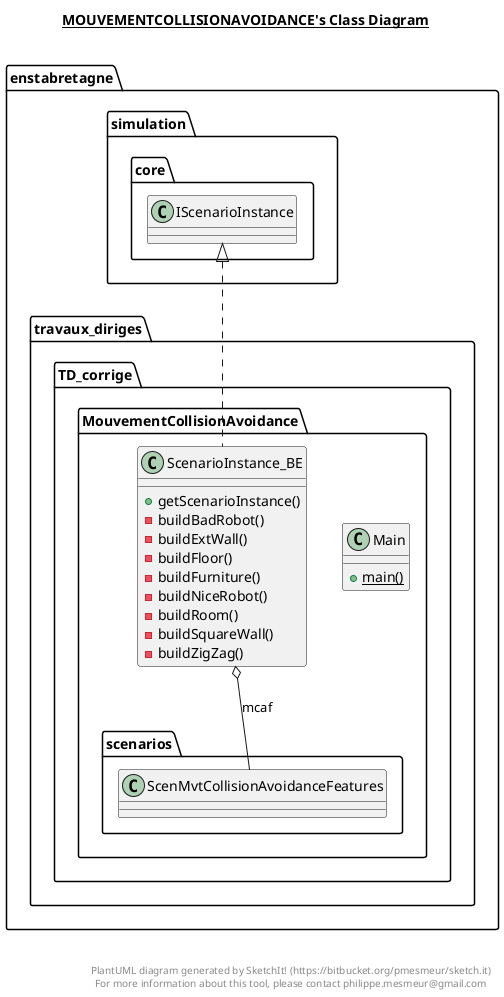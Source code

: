 @startuml

title __MOUVEMENTCOLLISIONAVOIDANCE's Class Diagram__\n

  namespace enstabretagne.travaux_diriges.TD_corrige.MouvementCollisionAvoidance {
    class enstabretagne.travaux_diriges.TD_corrige.MouvementCollisionAvoidance.Main {
        {static} + main()
    }
  }
  

  namespace enstabretagne.travaux_diriges.TD_corrige.MouvementCollisionAvoidance {
    class enstabretagne.travaux_diriges.TD_corrige.MouvementCollisionAvoidance.ScenarioInstance_BE {
        + getScenarioInstance()
        - buildBadRobot()
        - buildExtWall()
        - buildFloor()
        - buildFurniture()
        - buildNiceRobot()
        - buildRoom()
        - buildSquareWall()
        - buildZigZag()
    }
  }
  

  enstabretagne.travaux_diriges.TD_corrige.MouvementCollisionAvoidance.ScenarioInstance_BE .up.|> enstabretagne.simulation.core.IScenarioInstance
  enstabretagne.travaux_diriges.TD_corrige.MouvementCollisionAvoidance.ScenarioInstance_BE o-- enstabretagne.travaux_diriges.TD_corrige.MouvementCollisionAvoidance.scenarios.ScenMvtCollisionAvoidanceFeatures : mcaf


right footer


PlantUML diagram generated by SketchIt! (https://bitbucket.org/pmesmeur/sketch.it)
For more information about this tool, please contact philippe.mesmeur@gmail.com
endfooter

@enduml

